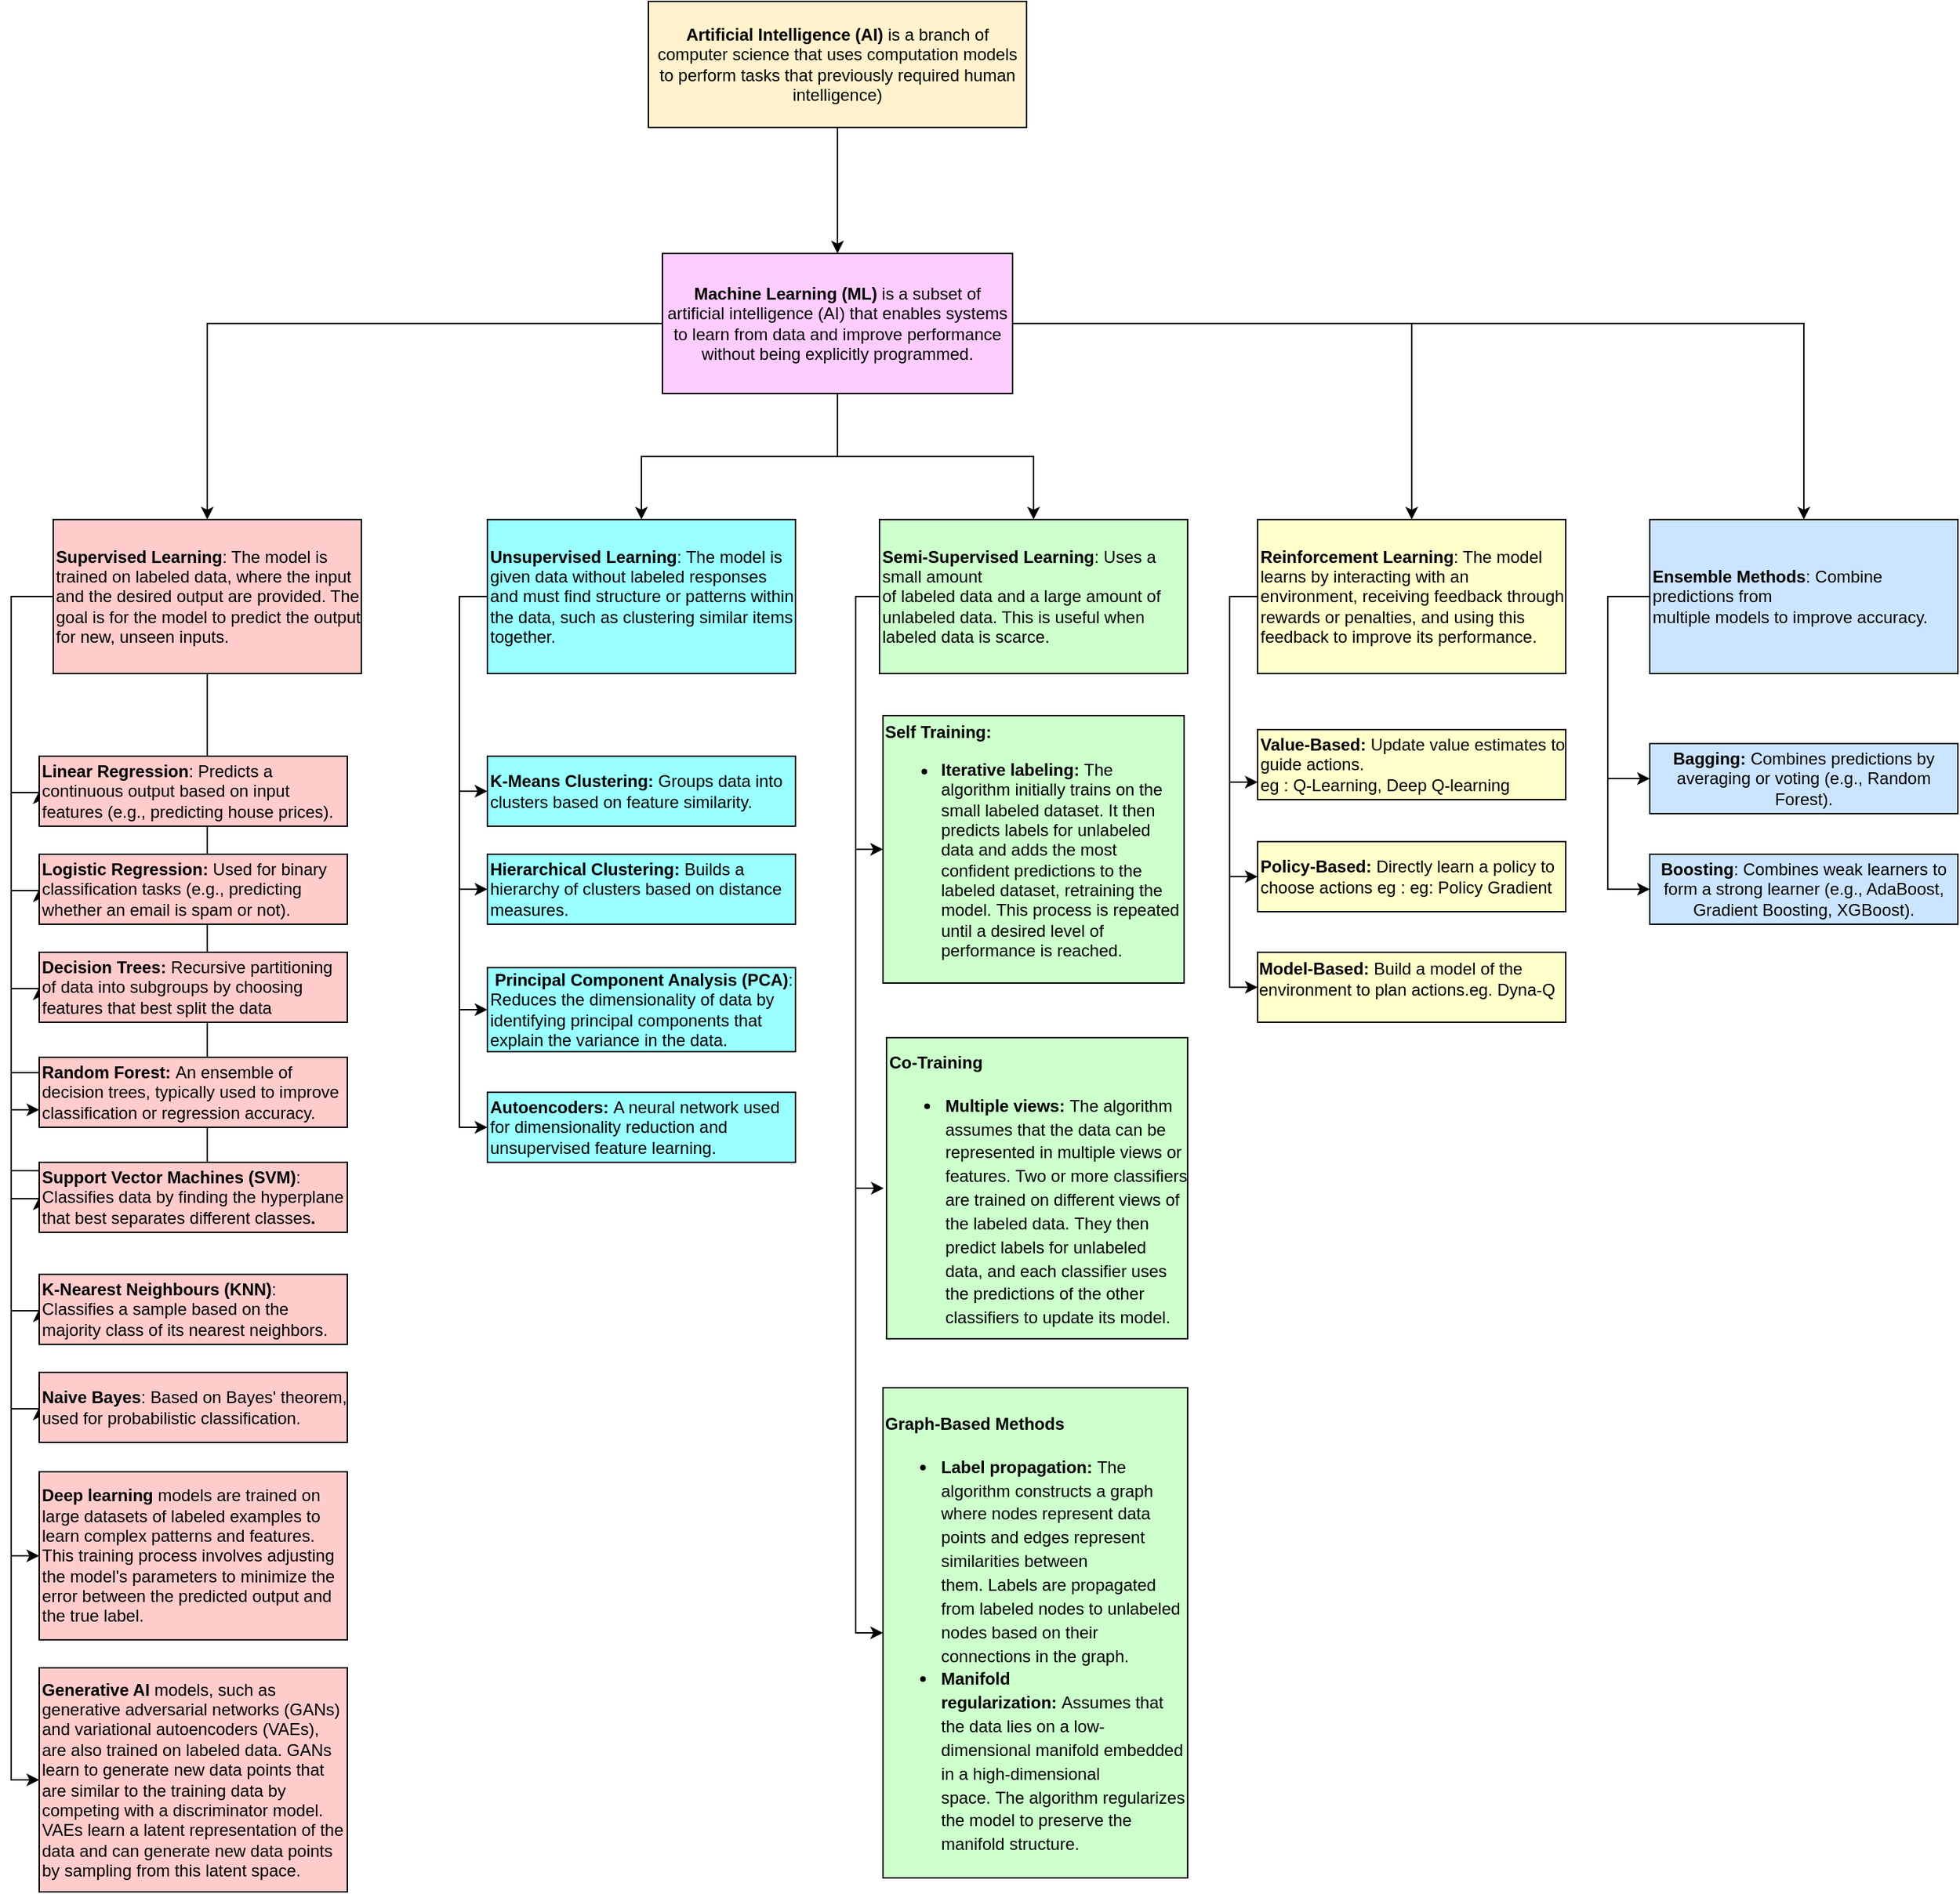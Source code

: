 <mxfile version="24.2.5" type="device">
  <diagram name="Page-1" id="4UTAmA2uoD-IfyVEnVjI">
    <mxGraphModel dx="2261" dy="1935" grid="1" gridSize="10" guides="1" tooltips="1" connect="1" arrows="1" fold="1" page="1" pageScale="1" pageWidth="827" pageHeight="1169" math="0" shadow="0">
      <root>
        <mxCell id="0" />
        <mxCell id="1" parent="0" />
        <mxCell id="PpXbYWdYzbVra1CNCRC_-5" style="edgeStyle=orthogonalEdgeStyle;rounded=0;orthogonalLoop=1;jettySize=auto;html=1;" parent="1" source="FCzxqnXcpO9qCEgbfX0Z-1" target="FCzxqnXcpO9qCEgbfX0Z-3" edge="1">
          <mxGeometry relative="1" as="geometry" />
        </mxCell>
        <mxCell id="PpXbYWdYzbVra1CNCRC_-11" style="edgeStyle=orthogonalEdgeStyle;rounded=0;orthogonalLoop=1;jettySize=auto;html=1;" parent="1" source="FCzxqnXcpO9qCEgbfX0Z-1" target="PpXbYWdYzbVra1CNCRC_-2" edge="1">
          <mxGeometry relative="1" as="geometry" />
        </mxCell>
        <mxCell id="PpXbYWdYzbVra1CNCRC_-12" style="edgeStyle=orthogonalEdgeStyle;rounded=0;orthogonalLoop=1;jettySize=auto;html=1;" parent="1" source="FCzxqnXcpO9qCEgbfX0Z-1" target="PpXbYWdYzbVra1CNCRC_-9" edge="1">
          <mxGeometry relative="1" as="geometry" />
        </mxCell>
        <mxCell id="PpXbYWdYzbVra1CNCRC_-13" style="edgeStyle=orthogonalEdgeStyle;rounded=0;orthogonalLoop=1;jettySize=auto;html=1;" parent="1" source="FCzxqnXcpO9qCEgbfX0Z-1" target="PpXbYWdYzbVra1CNCRC_-1" edge="1">
          <mxGeometry relative="1" as="geometry">
            <mxPoint x="110" y="190" as="targetPoint" />
          </mxGeometry>
        </mxCell>
        <mxCell id="PpXbYWdYzbVra1CNCRC_-14" style="edgeStyle=orthogonalEdgeStyle;rounded=0;orthogonalLoop=1;jettySize=auto;html=1;" parent="1" source="FCzxqnXcpO9qCEgbfX0Z-1" target="PpXbYWdYzbVra1CNCRC_-8" edge="1">
          <mxGeometry relative="1" as="geometry" />
        </mxCell>
        <mxCell id="FCzxqnXcpO9qCEgbfX0Z-1" value="&lt;strong&gt;Machine Learning (ML)&lt;/strong&gt; is a subset of artificial intelligence (AI) that enables systems to learn from data and improve performance without being explicitly programmed." style="rounded=0;whiteSpace=wrap;html=1;fillColor=#FFCCFF;" parent="1" vertex="1">
          <mxGeometry x="235" y="10" width="250" height="100" as="geometry" />
        </mxCell>
        <mxCell id="FCzxqnXcpO9qCEgbfX0Z-4" style="edgeStyle=orthogonalEdgeStyle;rounded=0;orthogonalLoop=1;jettySize=auto;html=1;" parent="1" source="FCzxqnXcpO9qCEgbfX0Z-2" target="FCzxqnXcpO9qCEgbfX0Z-1" edge="1">
          <mxGeometry relative="1" as="geometry" />
        </mxCell>
        <mxCell id="FCzxqnXcpO9qCEgbfX0Z-2" value="&lt;b&gt;Artificial Intelligence (AI) &lt;/b&gt;is a branch of computer science that uses computation models to perform tasks that previously required human intelligence)" style="rounded=0;whiteSpace=wrap;html=1;fillColor=#FFF2CC;" parent="1" vertex="1">
          <mxGeometry x="225" y="-170" width="270" height="90" as="geometry" />
        </mxCell>
        <mxCell id="PpXbYWdYzbVra1CNCRC_-16" style="edgeStyle=orthogonalEdgeStyle;rounded=0;orthogonalLoop=1;jettySize=auto;html=1;entryX=0;entryY=0.5;entryDx=0;entryDy=0;fillColor=#FFCCCC;" parent="1" source="FCzxqnXcpO9qCEgbfX0Z-3" target="PpXbYWdYzbVra1CNCRC_-15" edge="1">
          <mxGeometry relative="1" as="geometry">
            <Array as="points">
              <mxPoint x="-230" y="255" />
              <mxPoint x="-230" y="395" />
            </Array>
          </mxGeometry>
        </mxCell>
        <mxCell id="PpXbYWdYzbVra1CNCRC_-24" style="edgeStyle=orthogonalEdgeStyle;rounded=0;orthogonalLoop=1;jettySize=auto;html=1;entryX=0;entryY=0.5;entryDx=0;entryDy=0;fillColor=#FFCCCC;" parent="1" source="FCzxqnXcpO9qCEgbfX0Z-3" target="PpXbYWdYzbVra1CNCRC_-17" edge="1">
          <mxGeometry relative="1" as="geometry">
            <Array as="points">
              <mxPoint x="-230" y="255" />
              <mxPoint x="-230" y="465" />
            </Array>
          </mxGeometry>
        </mxCell>
        <mxCell id="PpXbYWdYzbVra1CNCRC_-26" style="edgeStyle=orthogonalEdgeStyle;rounded=0;orthogonalLoop=1;jettySize=auto;html=1;entryX=0;entryY=0.75;entryDx=0;entryDy=0;fillColor=#FFCCCC;" parent="1" source="FCzxqnXcpO9qCEgbfX0Z-3" target="PpXbYWdYzbVra1CNCRC_-23" edge="1">
          <mxGeometry relative="1" as="geometry">
            <Array as="points">
              <mxPoint x="-230" y="255" />
              <mxPoint x="-230" y="622" />
            </Array>
          </mxGeometry>
        </mxCell>
        <mxCell id="PpXbYWdYzbVra1CNCRC_-27" style="edgeStyle=orthogonalEdgeStyle;rounded=0;orthogonalLoop=1;jettySize=auto;html=1;entryX=0;entryY=0.5;entryDx=0;entryDy=0;fillColor=#FFCCCC;" parent="1" source="FCzxqnXcpO9qCEgbfX0Z-3" target="PpXbYWdYzbVra1CNCRC_-22" edge="1">
          <mxGeometry relative="1" as="geometry">
            <Array as="points">
              <mxPoint x="-230" y="255" />
              <mxPoint x="-230" y="535" />
            </Array>
          </mxGeometry>
        </mxCell>
        <mxCell id="PpXbYWdYzbVra1CNCRC_-28" style="edgeStyle=orthogonalEdgeStyle;rounded=0;orthogonalLoop=1;jettySize=auto;html=1;entryX=0;entryY=0.5;entryDx=0;entryDy=0;fillColor=#FFCCCC;" parent="1" source="FCzxqnXcpO9qCEgbfX0Z-3" target="PpXbYWdYzbVra1CNCRC_-19" edge="1">
          <mxGeometry relative="1" as="geometry">
            <Array as="points">
              <mxPoint x="-230" y="255" />
              <mxPoint x="-230" y="685" />
            </Array>
          </mxGeometry>
        </mxCell>
        <mxCell id="PpXbYWdYzbVra1CNCRC_-29" style="edgeStyle=orthogonalEdgeStyle;rounded=0;orthogonalLoop=1;jettySize=auto;html=1;entryX=0;entryY=0.5;entryDx=0;entryDy=0;fillColor=#FFCCCC;" parent="1" source="FCzxqnXcpO9qCEgbfX0Z-3" target="PpXbYWdYzbVra1CNCRC_-21" edge="1">
          <mxGeometry relative="1" as="geometry">
            <Array as="points">
              <mxPoint x="-230" y="255" />
              <mxPoint x="-230" y="765" />
            </Array>
          </mxGeometry>
        </mxCell>
        <mxCell id="PpXbYWdYzbVra1CNCRC_-30" style="edgeStyle=orthogonalEdgeStyle;rounded=0;orthogonalLoop=1;jettySize=auto;html=1;entryX=0;entryY=0.5;entryDx=0;entryDy=0;fillColor=#FFCCCC;" parent="1" source="FCzxqnXcpO9qCEgbfX0Z-3" target="PpXbYWdYzbVra1CNCRC_-20" edge="1">
          <mxGeometry relative="1" as="geometry">
            <Array as="points">
              <mxPoint x="-230" y="255" />
              <mxPoint x="-230" y="835" />
            </Array>
          </mxGeometry>
        </mxCell>
        <mxCell id="PpXbYWdYzbVra1CNCRC_-68" style="edgeStyle=orthogonalEdgeStyle;rounded=0;orthogonalLoop=1;jettySize=auto;html=1;entryX=0;entryY=0.5;entryDx=0;entryDy=0;" parent="1" source="FCzxqnXcpO9qCEgbfX0Z-3" target="PpXbYWdYzbVra1CNCRC_-66" edge="1">
          <mxGeometry relative="1" as="geometry" />
        </mxCell>
        <mxCell id="PpXbYWdYzbVra1CNCRC_-69" style="edgeStyle=orthogonalEdgeStyle;rounded=0;orthogonalLoop=1;jettySize=auto;html=1;entryX=0;entryY=0.5;entryDx=0;entryDy=0;" parent="1" source="FCzxqnXcpO9qCEgbfX0Z-3" target="PpXbYWdYzbVra1CNCRC_-67" edge="1">
          <mxGeometry relative="1" as="geometry" />
        </mxCell>
        <mxCell id="FCzxqnXcpO9qCEgbfX0Z-3" value="&lt;strong&gt;Supervised Learning&lt;/strong&gt;: The model is trained on labeled data, where the input and the desired output are provided. The goal is for the model to predict the output for new, unseen inputs." style="rounded=0;whiteSpace=wrap;html=1;align=left;fillColor=#FFCCCC;" parent="1" vertex="1">
          <mxGeometry x="-200" y="200" width="220" height="110" as="geometry" />
        </mxCell>
        <mxCell id="PpXbYWdYzbVra1CNCRC_-37" style="edgeStyle=orthogonalEdgeStyle;rounded=0;orthogonalLoop=1;jettySize=auto;html=1;entryX=0;entryY=0.5;entryDx=0;entryDy=0;fillColor=#99FFFF;" parent="1" source="PpXbYWdYzbVra1CNCRC_-1" target="PpXbYWdYzbVra1CNCRC_-33" edge="1">
          <mxGeometry relative="1" as="geometry">
            <Array as="points">
              <mxPoint x="90" y="255" />
              <mxPoint x="90" y="394" />
            </Array>
          </mxGeometry>
        </mxCell>
        <mxCell id="PpXbYWdYzbVra1CNCRC_-38" style="edgeStyle=orthogonalEdgeStyle;rounded=0;orthogonalLoop=1;jettySize=auto;html=1;entryX=0;entryY=0.5;entryDx=0;entryDy=0;fillColor=#99FFFF;" parent="1" source="PpXbYWdYzbVra1CNCRC_-1" target="PpXbYWdYzbVra1CNCRC_-34" edge="1">
          <mxGeometry relative="1" as="geometry">
            <Array as="points">
              <mxPoint x="90" y="255" />
              <mxPoint x="90" y="464" />
            </Array>
          </mxGeometry>
        </mxCell>
        <mxCell id="PpXbYWdYzbVra1CNCRC_-39" style="edgeStyle=orthogonalEdgeStyle;rounded=0;orthogonalLoop=1;jettySize=auto;html=1;entryX=0;entryY=0.5;entryDx=0;entryDy=0;fillColor=#99FFFF;" parent="1" source="PpXbYWdYzbVra1CNCRC_-1" target="PpXbYWdYzbVra1CNCRC_-35" edge="1">
          <mxGeometry relative="1" as="geometry">
            <Array as="points">
              <mxPoint x="90" y="255" />
              <mxPoint x="90" y="550" />
            </Array>
          </mxGeometry>
        </mxCell>
        <mxCell id="PpXbYWdYzbVra1CNCRC_-40" style="edgeStyle=orthogonalEdgeStyle;rounded=0;orthogonalLoop=1;jettySize=auto;html=1;entryX=0;entryY=0.5;entryDx=0;entryDy=0;fillColor=#99FFFF;" parent="1" source="PpXbYWdYzbVra1CNCRC_-1" target="PpXbYWdYzbVra1CNCRC_-36" edge="1">
          <mxGeometry relative="1" as="geometry">
            <Array as="points">
              <mxPoint x="90" y="255" />
              <mxPoint x="90" y="634" />
            </Array>
          </mxGeometry>
        </mxCell>
        <mxCell id="PpXbYWdYzbVra1CNCRC_-1" value="&lt;strong&gt;Unsupervised Learning&lt;/strong&gt;: The model is given data without labeled responses and must find structure or patterns within the data, such as clustering similar items together." style="rounded=0;whiteSpace=wrap;html=1;align=left;fillColor=#99FFFF;" parent="1" vertex="1">
          <mxGeometry x="110" y="200" width="220" height="110" as="geometry" />
        </mxCell>
        <mxCell id="PpXbYWdYzbVra1CNCRC_-56" style="edgeStyle=orthogonalEdgeStyle;rounded=0;orthogonalLoop=1;jettySize=auto;html=1;entryX=0;entryY=0.75;entryDx=0;entryDy=0;" parent="1" source="PpXbYWdYzbVra1CNCRC_-2" target="PpXbYWdYzbVra1CNCRC_-52" edge="1">
          <mxGeometry relative="1" as="geometry">
            <Array as="points">
              <mxPoint x="640" y="255" />
              <mxPoint x="640" y="388" />
            </Array>
          </mxGeometry>
        </mxCell>
        <mxCell id="PpXbYWdYzbVra1CNCRC_-57" style="edgeStyle=orthogonalEdgeStyle;rounded=0;orthogonalLoop=1;jettySize=auto;html=1;entryX=0;entryY=0.5;entryDx=0;entryDy=0;" parent="1" source="PpXbYWdYzbVra1CNCRC_-2" target="PpXbYWdYzbVra1CNCRC_-54" edge="1">
          <mxGeometry relative="1" as="geometry">
            <Array as="points">
              <mxPoint x="640" y="255" />
              <mxPoint x="640" y="455" />
            </Array>
          </mxGeometry>
        </mxCell>
        <mxCell id="PpXbYWdYzbVra1CNCRC_-59" style="edgeStyle=orthogonalEdgeStyle;rounded=0;orthogonalLoop=1;jettySize=auto;html=1;entryX=0;entryY=0.5;entryDx=0;entryDy=0;" parent="1" source="PpXbYWdYzbVra1CNCRC_-2" target="PpXbYWdYzbVra1CNCRC_-55" edge="1">
          <mxGeometry relative="1" as="geometry">
            <Array as="points">
              <mxPoint x="640" y="255" />
              <mxPoint x="640" y="534" />
            </Array>
          </mxGeometry>
        </mxCell>
        <mxCell id="PpXbYWdYzbVra1CNCRC_-2" value="&lt;strong&gt;Reinforcement Learning&lt;/strong&gt;: The model learns by interacting with an environment, receiving feedback through rewards or penalties, and using this feedback to improve its performance." style="rounded=0;whiteSpace=wrap;html=1;align=left;fillColor=#FFFFCC;" parent="1" vertex="1">
          <mxGeometry x="660" y="200" width="220" height="110" as="geometry" />
        </mxCell>
        <mxCell id="PpXbYWdYzbVra1CNCRC_-60" style="edgeStyle=orthogonalEdgeStyle;rounded=0;orthogonalLoop=1;jettySize=auto;html=1;entryX=0;entryY=0.5;entryDx=0;entryDy=0;" parent="1" source="PpXbYWdYzbVra1CNCRC_-8" target="PpXbYWdYzbVra1CNCRC_-47" edge="1">
          <mxGeometry relative="1" as="geometry">
            <Array as="points">
              <mxPoint x="373" y="255" />
              <mxPoint x="373" y="436" />
            </Array>
          </mxGeometry>
        </mxCell>
        <mxCell id="PpXbYWdYzbVra1CNCRC_-61" style="edgeStyle=orthogonalEdgeStyle;rounded=0;orthogonalLoop=1;jettySize=auto;html=1;entryX=0;entryY=0.5;entryDx=0;entryDy=0;" parent="1" edge="1">
          <mxGeometry relative="1" as="geometry">
            <mxPoint x="388" y="255" as="sourcePoint" />
            <mxPoint x="393" y="677.5" as="targetPoint" />
            <Array as="points">
              <mxPoint x="373" y="255" />
              <mxPoint x="373" y="678" />
            </Array>
          </mxGeometry>
        </mxCell>
        <mxCell id="PpXbYWdYzbVra1CNCRC_-62" style="edgeStyle=orthogonalEdgeStyle;rounded=0;orthogonalLoop=1;jettySize=auto;html=1;entryX=0;entryY=0.5;entryDx=0;entryDy=0;" parent="1" source="PpXbYWdYzbVra1CNCRC_-8" target="PpXbYWdYzbVra1CNCRC_-51" edge="1">
          <mxGeometry relative="1" as="geometry">
            <Array as="points">
              <mxPoint x="373" y="255" />
              <mxPoint x="373" y="995" />
            </Array>
          </mxGeometry>
        </mxCell>
        <mxCell id="PpXbYWdYzbVra1CNCRC_-8" value="&lt;p style=&quot;margin: 0in;&quot;&gt;&lt;font style=&quot;font-size: 12px;&quot; face=&quot;Helvetica&quot;&gt;&lt;span style=&quot;font-weight: bold;&quot;&gt;Semi-Supervised Learning&lt;/span&gt;: Uses a small amount&lt;br&gt;of labeled data and a large amount of unlabeled data. This is useful when&lt;br&gt;labeled data is scarce.&lt;/font&gt;&lt;/p&gt;" style="rounded=0;whiteSpace=wrap;html=1;align=left;fillColor=#CCFFCC;" parent="1" vertex="1">
          <mxGeometry x="390" y="200" width="220" height="110" as="geometry" />
        </mxCell>
        <mxCell id="PpXbYWdYzbVra1CNCRC_-45" style="edgeStyle=orthogonalEdgeStyle;rounded=0;orthogonalLoop=1;jettySize=auto;html=1;entryX=0;entryY=0.5;entryDx=0;entryDy=0;" parent="1" source="PpXbYWdYzbVra1CNCRC_-9" target="PpXbYWdYzbVra1CNCRC_-42" edge="1">
          <mxGeometry relative="1" as="geometry">
            <Array as="points">
              <mxPoint x="910" y="255" />
              <mxPoint x="910" y="464" />
            </Array>
          </mxGeometry>
        </mxCell>
        <mxCell id="PpXbYWdYzbVra1CNCRC_-53" style="edgeStyle=orthogonalEdgeStyle;rounded=0;orthogonalLoop=1;jettySize=auto;html=1;entryX=0;entryY=0.5;entryDx=0;entryDy=0;" parent="1" source="PpXbYWdYzbVra1CNCRC_-9" target="PpXbYWdYzbVra1CNCRC_-41" edge="1">
          <mxGeometry relative="1" as="geometry">
            <Array as="points">
              <mxPoint x="910" y="255" />
              <mxPoint x="910" y="385" />
            </Array>
          </mxGeometry>
        </mxCell>
        <mxCell id="PpXbYWdYzbVra1CNCRC_-9" value="&lt;p style=&quot;margin: 0in;&quot;&gt;&lt;font style=&quot;font-size: 12px;&quot; face=&quot;Helvetica&quot;&gt;&lt;span style=&quot;font-weight: bold;&quot;&gt;Ensemble Methods&lt;/span&gt;&lt;font style=&quot;&quot;&gt;: Combine predictions from&lt;/font&gt;&lt;br&gt;&lt;font style=&quot;&quot;&gt;multiple models to improve accuracy.&lt;/font&gt;&lt;/font&gt;&lt;/p&gt;" style="rounded=0;whiteSpace=wrap;html=1;align=left;fillColor=#CCE5FF;" parent="1" vertex="1">
          <mxGeometry x="940" y="200" width="220" height="110" as="geometry" />
        </mxCell>
        <mxCell id="PpXbYWdYzbVra1CNCRC_-15" value="&lt;b&gt;Linear Regression&lt;/b&gt;: Predicts a continuous output based on input features (e.g., predicting house prices)." style="rounded=0;whiteSpace=wrap;html=1;align=left;fillColor=#FFCCCC;" parent="1" vertex="1">
          <mxGeometry x="-210" y="369" width="220" height="50" as="geometry" />
        </mxCell>
        <mxCell id="PpXbYWdYzbVra1CNCRC_-17" value="&lt;b&gt;Logistic Regression:&lt;/b&gt; Used for binary classification tasks (e.g., predicting whether an email is spam or not)." style="rounded=0;whiteSpace=wrap;html=1;align=left;fillColor=#FFCCCC;" parent="1" vertex="1">
          <mxGeometry x="-210" y="439" width="220" height="50" as="geometry" />
        </mxCell>
        <mxCell id="PpXbYWdYzbVra1CNCRC_-19" value="&lt;b&gt;Support Vector Machines (SVM)&lt;/b&gt;: Classifies data by finding the hyperplane that best separates different classes&lt;b&gt;.&lt;/b&gt;" style="rounded=0;whiteSpace=wrap;html=1;align=left;fillColor=#FFCCCC;" parent="1" vertex="1">
          <mxGeometry x="-210" y="659" width="220" height="50" as="geometry" />
        </mxCell>
        <mxCell id="PpXbYWdYzbVra1CNCRC_-20" value="&lt;b&gt;Naive Bayes&lt;/b&gt;: Based on Bayes&#39; theorem, used for probabilistic classification." style="rounded=0;whiteSpace=wrap;html=1;align=left;fillColor=#FFCCCC;" parent="1" vertex="1">
          <mxGeometry x="-210" y="809" width="220" height="50" as="geometry" />
        </mxCell>
        <mxCell id="PpXbYWdYzbVra1CNCRC_-21" value="&lt;b&gt;K-Nearest Neighbours&amp;nbsp;(KNN)&lt;/b&gt;: Classifies a sample based on the majority class of its nearest neighbors." style="rounded=0;whiteSpace=wrap;html=1;align=left;fillColor=#FFCCCC;" parent="1" vertex="1">
          <mxGeometry x="-210" y="739" width="220" height="50" as="geometry" />
        </mxCell>
        <mxCell id="PpXbYWdYzbVra1CNCRC_-22" value="&lt;b&gt;Decision Trees: &lt;/b&gt;Recursive partitioning of data into subgroups by choosing features that best split the data" style="rounded=0;whiteSpace=wrap;html=1;align=left;fillColor=#FFCCCC;" parent="1" vertex="1">
          <mxGeometry x="-210" y="509" width="220" height="50" as="geometry" />
        </mxCell>
        <mxCell id="PpXbYWdYzbVra1CNCRC_-23" value="&lt;b&gt;Random Forest: &lt;/b&gt;An ensemble of decision trees, typically used to improve classification or regression accuracy." style="rounded=0;whiteSpace=wrap;html=1;align=left;fillColor=#FFCCCC;" parent="1" vertex="1">
          <mxGeometry x="-210" y="584" width="220" height="50" as="geometry" />
        </mxCell>
        <mxCell id="PpXbYWdYzbVra1CNCRC_-33" value="&lt;b&gt;K-Means Clustering: &lt;/b&gt;Groups data into clusters based on feature similarity." style="rounded=0;whiteSpace=wrap;html=1;align=left;fillColor=#99FFFF;" parent="1" vertex="1">
          <mxGeometry x="110" y="369" width="220" height="50" as="geometry" />
        </mxCell>
        <mxCell id="PpXbYWdYzbVra1CNCRC_-34" value="&lt;b&gt;Hierarchical Clustering: &lt;/b&gt;Builds a hierarchy of clusters based on distance measures.&amp;nbsp;" style="rounded=0;whiteSpace=wrap;html=1;align=left;fillColor=#99FFFF;" parent="1" vertex="1">
          <mxGeometry x="110" y="439" width="220" height="50" as="geometry" />
        </mxCell>
        <mxCell id="PpXbYWdYzbVra1CNCRC_-35" value="&lt;b&gt;&amp;nbsp;Principal Component Analysis (PCA)&lt;/b&gt;: Reduces the dimensionality of data by identifying principal components that explain the variance in the data." style="rounded=0;whiteSpace=wrap;html=1;align=left;fillColor=#99FFFF;" parent="1" vertex="1">
          <mxGeometry x="110" y="520" width="220" height="60" as="geometry" />
        </mxCell>
        <mxCell id="PpXbYWdYzbVra1CNCRC_-36" value="&lt;b&gt;Autoencoders: &lt;/b&gt;A neural network used for dimensionality reduction and unsupervised feature learning." style="rounded=0;whiteSpace=wrap;html=1;align=left;fillColor=#99FFFF;" parent="1" vertex="1">
          <mxGeometry x="110" y="609" width="220" height="50" as="geometry" />
        </mxCell>
        <mxCell id="PpXbYWdYzbVra1CNCRC_-41" value="&lt;b&gt;Bagging:&lt;/b&gt; Combines predictions by averaging or voting (e.g., Random Forest)." style="rounded=0;whiteSpace=wrap;html=1;fillColor=#CCE5FF;" parent="1" vertex="1">
          <mxGeometry x="940" y="360" width="220" height="50" as="geometry" />
        </mxCell>
        <mxCell id="PpXbYWdYzbVra1CNCRC_-42" value="&lt;b&gt;Boosting&lt;/b&gt;: Combines weak learners to form a strong learner (e.g., AdaBoost, Gradient Boosting, XGBoost)." style="rounded=0;whiteSpace=wrap;html=1;fillColor=#CCE5FF;" parent="1" vertex="1">
          <mxGeometry x="940" y="439" width="220" height="50" as="geometry" />
        </mxCell>
        <mxCell id="PpXbYWdYzbVra1CNCRC_-47" value="&lt;div style=&quot;text-align: left;&quot;&gt;&lt;b style=&quot;background-color: initial;&quot;&gt;Self Training:&amp;nbsp;&lt;/b&gt;&lt;/div&gt;&lt;div&gt;&lt;ul&gt;&lt;li style=&quot;text-align: left;&quot;&gt;&lt;strong style=&quot;background-color: initial;&quot;&gt;Iterative labeling:&lt;/strong&gt;&lt;span style=&quot;background-color: initial;&quot;&gt;&amp;nbsp;The algorithm initially trains on the small labeled dataset.&amp;nbsp;It then predicts labels for unlabeled data and adds the most confident predictions to the labeled dataset,&amp;nbsp;retraining the model.&amp;nbsp;This process is repeated until a desired level of performance is reached.&lt;/span&gt;&lt;/li&gt;&lt;/ul&gt;&lt;/div&gt;" style="rounded=0;whiteSpace=wrap;html=1;align=center;fillColor=#CCFFCC;" parent="1" vertex="1">
          <mxGeometry x="392.5" y="340" width="215" height="191" as="geometry" />
        </mxCell>
        <mxCell id="PpXbYWdYzbVra1CNCRC_-48" value="&lt;h3 style=&quot;&quot; data-sourcepos=&quot;11:1-11:15&quot; class=&quot;&quot;&gt;&lt;font style=&quot;font-size: 12px;&quot;&gt;Co-Training&amp;nbsp;&amp;nbsp;&lt;/font&gt;&lt;/h3&gt;&lt;h3 style=&quot;&quot; data-sourcepos=&quot;11:1-11:15&quot; class=&quot;&quot;&gt;&lt;ul&gt;&lt;li&gt;&lt;strong style=&quot;font-size: 12px; background-color: initial;&quot;&gt;Multiple views:&lt;/strong&gt;&lt;span style=&quot;font-size: 12px; background-color: initial; font-weight: normal;&quot;&gt;&amp;nbsp;&lt;/span&gt;&lt;span style=&quot;font-size: 12px; background-color: initial; font-weight: normal;&quot;&gt;The algorithm assumes that the data can be represented in multiple views or features.&lt;/span&gt;&lt;span style=&quot;font-size: 12px; background-color: initial; font-weight: normal;&quot;&gt;&amp;nbsp;&lt;/span&gt;&lt;span style=&quot;font-size: 12px; background-color: initial; font-weight: normal;&quot;&gt;Two or more classifiers are trained on different views of the labeled data.&lt;/span&gt;&lt;span style=&quot;font-size: 12px; background-color: initial; font-weight: normal;&quot;&gt;&amp;nbsp;&lt;/span&gt;&lt;span style=&quot;font-size: 12px; background-color: initial; font-weight: normal;&quot;&gt;They then predict labels for unlabeled data,&lt;/span&gt;&lt;span style=&quot;font-size: 12px; background-color: initial; font-weight: normal;&quot;&gt;&amp;nbsp;&lt;/span&gt;&lt;span style=&quot;font-size: 12px; background-color: initial; font-weight: normal;&quot;&gt;and each classifier uses the predictions of the other classifiers to update its model.&lt;/span&gt;&lt;/li&gt;&lt;/ul&gt;&lt;/h3&gt;" style="rounded=0;whiteSpace=wrap;html=1;align=left;fillColor=#CCFFCC;" parent="1" vertex="1">
          <mxGeometry x="395" y="570" width="215" height="215" as="geometry" />
        </mxCell>
        <mxCell id="PpXbYWdYzbVra1CNCRC_-51" value="&lt;h3 style=&quot;text-align: left;&quot; data-sourcepos=&quot;15:1-15:23&quot; class=&quot;&quot;&gt;&lt;font style=&quot;font-size: 12px;&quot;&gt;Graph-Based Methods&lt;/font&gt;&lt;/h3&gt;&lt;h3 style=&quot;text-align: left;&quot; data-sourcepos=&quot;11:1-11:15&quot; class=&quot;&quot;&gt;&lt;ul style=&quot;font-weight: 400;&quot; data-sourcepos=&quot;17:1-18:124&quot;&gt;&lt;li style=&quot;&quot; data-sourcepos=&quot;17:1-17:239&quot;&gt;&lt;font style=&quot;font-size: 12px;&quot;&gt;&lt;strong&gt;Label propagation:&lt;/strong&gt;&amp;nbsp;The algorithm constructs a graph where nodes represent data points and edges represent similarities between them.&amp;nbsp;Labels are propagated from labeled nodes to unlabeled nodes based on their connections in the graph.&lt;/font&gt;&lt;/li&gt;&lt;li style=&quot;&quot; data-sourcepos=&quot;18:1-18:124&quot;&gt;&lt;font style=&quot;font-size: 12px;&quot;&gt;&lt;strong style=&quot;&quot;&gt;Manifold regularization:&lt;/strong&gt;&amp;nbsp;Assumes that the data lies on a low-dimensional manifold embedded in a high-dimensional space.&amp;nbsp;The algorithm regularizes the model to preserve the manifold structure.&lt;/font&gt;&lt;/li&gt;&lt;/ul&gt;&lt;/h3&gt;" style="rounded=0;whiteSpace=wrap;html=1;align=center;fillColor=#CCFFCC;" parent="1" vertex="1">
          <mxGeometry x="392.5" y="820" width="217.5" height="350" as="geometry" />
        </mxCell>
        <mxCell id="PpXbYWdYzbVra1CNCRC_-52" value="&lt;strong&gt;Value-Based:&lt;/strong&gt; Update value estimates to guide actions. &lt;br&gt;eg : Q-Learning, Deep Q-learning" style="rounded=0;whiteSpace=wrap;html=1;align=left;fillColor=#FFFFCC;" parent="1" vertex="1">
          <mxGeometry x="660" y="350" width="220" height="50" as="geometry" />
        </mxCell>
        <mxCell id="PpXbYWdYzbVra1CNCRC_-54" value="&lt;strong style=&quot;background-color: initial;&quot;&gt;Policy-Based:&lt;/strong&gt;&lt;span style=&quot;background-color: initial;&quot;&gt; Directly learn a policy to choose actions eg :&amp;nbsp;&lt;/span&gt;eg: Policy Gradient" style="rounded=0;whiteSpace=wrap;html=1;align=left;fillColor=#FFFFCC;" parent="1" vertex="1">
          <mxGeometry x="660" y="430" width="220" height="50" as="geometry" />
        </mxCell>
        <mxCell id="PpXbYWdYzbVra1CNCRC_-55" value="&lt;div style=&quot;text-align: left;&quot;&gt;&lt;span style=&quot;background-color: initial; text-wrap: nowrap; color: rgba(0, 0, 0, 0); font-family: monospace; font-size: 0px;&quot;&gt;%3CmxGraphModel%3E%3Croot%3E%3CmxCell%20id%3D%220%22%2F%3E%3CmxCell%20id%3D%221%22%20parent%3D%220%22%2F%3E%3CmxCell%20id%3D%222%22%20value%3D%22%26lt%3Bli%20data-sourcepos%3D%26quot%3B4%3A1-4%3A46%26quot%3B%26gt%3B%26lt%3Bstrong%26gt%3BPolicy-Based%3A%26lt%3B%2Fstrong%26gt%3B%20Directly%20learn%20a%20policy%20to%20choose%20actions%26lt%3B%2Fli%26gt%3B%22%20style%3D%22rounded%3D0%3BwhiteSpace%3Dwrap%3Bhtml%3D1%3B%22%20vertex%3D%221%22%20parent%3D%221%22%3E%3CmxGeometry%20x%3D%22640%22%20y%3D%22430%22%20width%3D%22220%22%20height%3D%2250%22%20as%3D%22geometry%22%2F%3E%3C%2FmxCell%3E%3C%2Froot%3E%3C%2FmxGraphModel&lt;/span&gt;&lt;strong style=&quot;background-color: initial;&quot;&gt;Model-Based:&lt;/strong&gt;&lt;span style=&quot;background-color: initial;&quot;&gt; Build a model of the environment to plan actions.eg. D&lt;/span&gt;&lt;span style=&quot;background-color: initial; text-align: center;&quot;&gt;yna-Q&lt;/span&gt;&lt;/div&gt;&lt;p data-sourcepos=&quot;7:1-7:19&quot;&gt;&lt;/p&gt;" style="rounded=0;whiteSpace=wrap;html=1;fillColor=#FFFFCC;" parent="1" vertex="1">
          <mxGeometry x="660" y="509" width="220" height="50" as="geometry" />
        </mxCell>
        <mxCell id="PpXbYWdYzbVra1CNCRC_-66" value="&lt;strong&gt;Deep learning&lt;/strong&gt; models are trained on large datasets of labeled examples to learn complex patterns and features. This training process involves adjusting the model&#39;s parameters to minimize the error between the predicted output and the true label." style="rounded=0;whiteSpace=wrap;html=1;align=left;fillColor=#FFCCCC;" parent="1" vertex="1">
          <mxGeometry x="-210" y="880" width="220" height="120" as="geometry" />
        </mxCell>
        <mxCell id="PpXbYWdYzbVra1CNCRC_-67" value="&lt;strong&gt;Generative AI&lt;/strong&gt; models, such as generative adversarial networks (GANs) and variational autoencoders (VAEs), are also trained on labeled data. GANs learn to generate new data points that are similar to the training data by competing with a discriminator model. VAEs learn a latent representation of the data and can generate new data points by sampling from this latent space." style="rounded=0;whiteSpace=wrap;html=1;align=left;fillColor=#FFCCCC;" parent="1" vertex="1">
          <mxGeometry x="-210" y="1020" width="220" height="160" as="geometry" />
        </mxCell>
      </root>
    </mxGraphModel>
  </diagram>
</mxfile>

